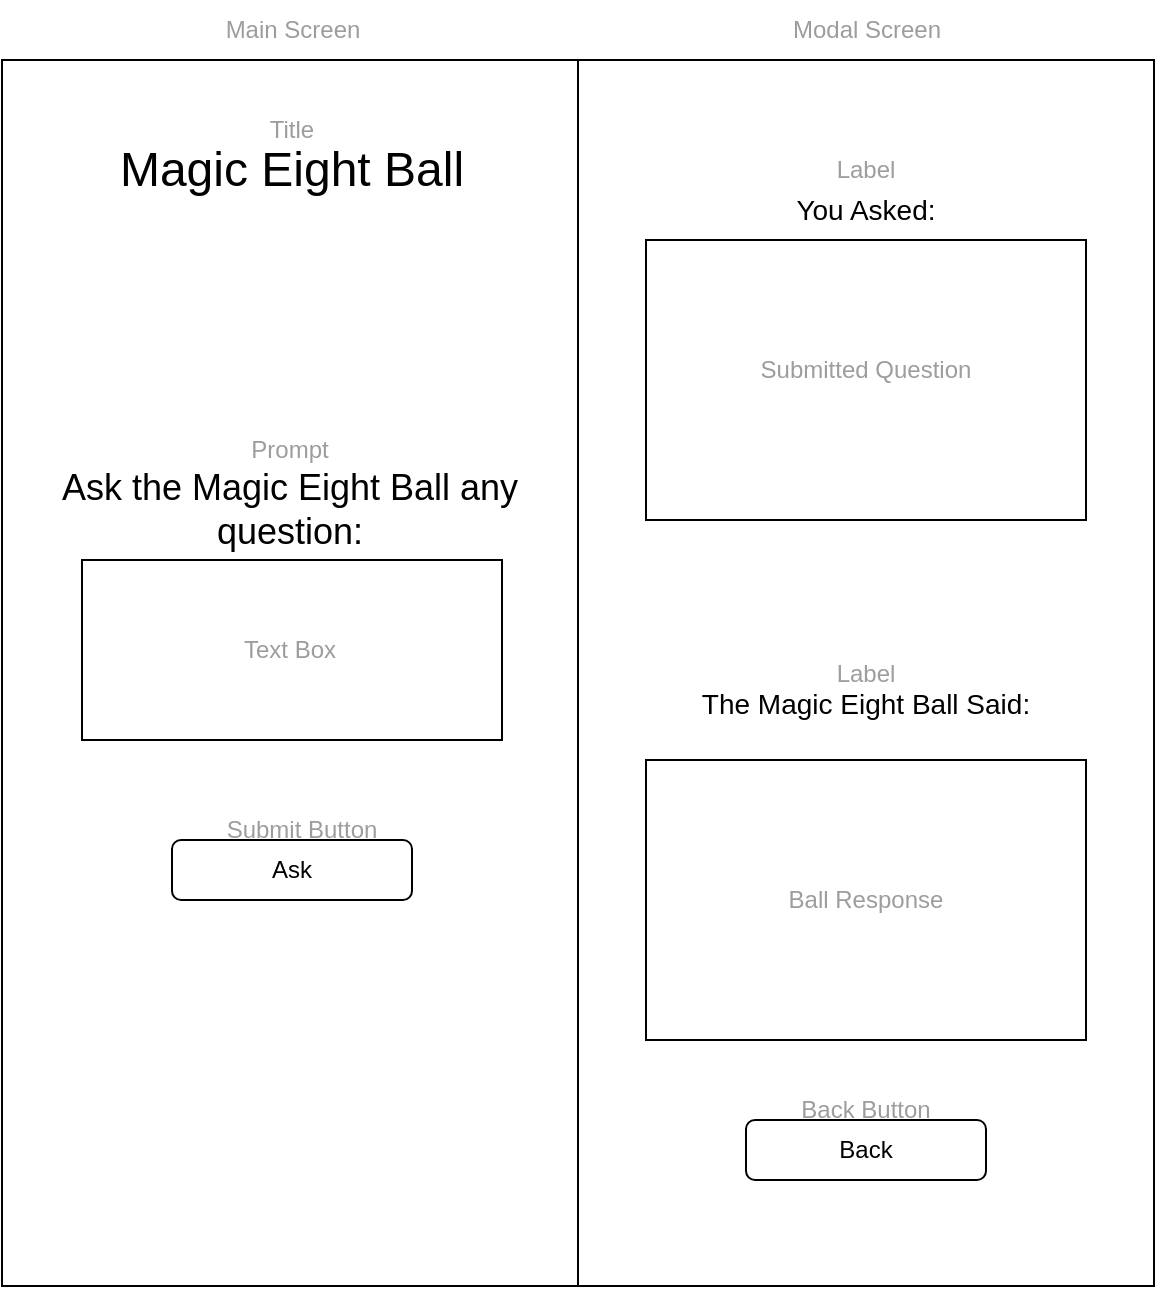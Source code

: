 <mxfile version="22.1.21" type="device">
  <diagram name="Page-1" id="j0yjVIQy04XI7YTC3z-k">
    <mxGraphModel dx="2074" dy="1765" grid="1" gridSize="10" guides="1" tooltips="1" connect="1" arrows="1" fold="1" page="1" pageScale="1" pageWidth="288" pageHeight="613" math="0" shadow="0">
      <root>
        <mxCell id="0" />
        <mxCell id="1" parent="0" />
        <mxCell id="ljbNDEaFLBN_aUnEY3M4-20" value="" style="rounded=0;whiteSpace=wrap;html=1;" vertex="1" parent="1">
          <mxGeometry x="288" width="288" height="613" as="geometry" />
        </mxCell>
        <mxCell id="ljbNDEaFLBN_aUnEY3M4-19" value="" style="rounded=0;whiteSpace=wrap;html=1;" vertex="1" parent="1">
          <mxGeometry width="288" height="613" as="geometry" />
        </mxCell>
        <mxCell id="JWv2VIk5yocteebeuqQv-1" value="" style="rounded=0;whiteSpace=wrap;html=1;" parent="1" vertex="1">
          <mxGeometry x="40" y="250" width="210" height="90" as="geometry" />
        </mxCell>
        <mxCell id="JWv2VIk5yocteebeuqQv-2" value="Ask" style="rounded=1;whiteSpace=wrap;html=1;" parent="1" vertex="1">
          <mxGeometry x="85" y="390" width="120" height="30" as="geometry" />
        </mxCell>
        <mxCell id="JWv2VIk5yocteebeuqQv-3" value="&lt;font style=&quot;font-size: 24px;&quot;&gt;Magic Eight Ball&lt;br&gt;&lt;/font&gt;" style="text;html=1;strokeColor=none;fillColor=none;align=center;verticalAlign=middle;whiteSpace=wrap;rounded=0;" parent="1" vertex="1">
          <mxGeometry x="30" y="20" width="230" height="70" as="geometry" />
        </mxCell>
        <mxCell id="JWv2VIk5yocteebeuqQv-4" value="&lt;div&gt;Title&lt;/div&gt;" style="text;html=1;strokeColor=none;fillColor=none;align=center;verticalAlign=middle;whiteSpace=wrap;rounded=0;fontColor=#9d9d9d;" parent="1" vertex="1">
          <mxGeometry x="115" y="20" width="60" height="30" as="geometry" />
        </mxCell>
        <mxCell id="JWv2VIk5yocteebeuqQv-5" value="Submit Button" style="text;html=1;strokeColor=none;fillColor=none;align=center;verticalAlign=middle;whiteSpace=wrap;rounded=0;fontColor=#9d9d9d;" parent="1" vertex="1">
          <mxGeometry x="95" y="370" width="110" height="30" as="geometry" />
        </mxCell>
        <mxCell id="ljbNDEaFLBN_aUnEY3M4-2" value="Main Screen" style="text;html=1;align=center;verticalAlign=middle;resizable=0;points=[];autosize=1;strokeColor=none;fillColor=none;fontColor=#9d9d9d;" vertex="1" parent="1">
          <mxGeometry x="100" y="-30" width="90" height="30" as="geometry" />
        </mxCell>
        <mxCell id="ljbNDEaFLBN_aUnEY3M4-3" value="&lt;div&gt;Modal Screen&lt;/div&gt;" style="text;html=1;align=center;verticalAlign=middle;resizable=0;points=[];autosize=1;strokeColor=none;fillColor=none;fontColor=#9d9d9d;" vertex="1" parent="1">
          <mxGeometry x="382" y="-30" width="100" height="30" as="geometry" />
        </mxCell>
        <mxCell id="ljbNDEaFLBN_aUnEY3M4-4" value="Prompt" style="text;html=1;strokeColor=none;fillColor=none;align=center;verticalAlign=middle;whiteSpace=wrap;rounded=0;fontColor=#9d9d9d;" vertex="1" parent="1">
          <mxGeometry x="114" y="180" width="60" height="30" as="geometry" />
        </mxCell>
        <mxCell id="ljbNDEaFLBN_aUnEY3M4-5" value="&lt;font style=&quot;font-size: 18px;&quot;&gt;Ask the Magic Eight Ball any question:&lt;/font&gt;" style="text;html=1;strokeColor=none;fillColor=none;align=center;verticalAlign=middle;whiteSpace=wrap;rounded=0;" vertex="1" parent="1">
          <mxGeometry x="9" y="190" width="270" height="70" as="geometry" />
        </mxCell>
        <mxCell id="ljbNDEaFLBN_aUnEY3M4-8" value="&lt;font style=&quot;font-size: 14px;&quot;&gt;You Asked:&lt;/font&gt;" style="text;html=1;strokeColor=none;fillColor=none;align=center;verticalAlign=middle;whiteSpace=wrap;rounded=0;" vertex="1" parent="1">
          <mxGeometry x="342" y="60" width="180" height="30" as="geometry" />
        </mxCell>
        <mxCell id="ljbNDEaFLBN_aUnEY3M4-9" value="" style="rounded=0;whiteSpace=wrap;html=1;" vertex="1" parent="1">
          <mxGeometry x="322" y="90" width="220" height="140" as="geometry" />
        </mxCell>
        <mxCell id="ljbNDEaFLBN_aUnEY3M4-10" value="&lt;div&gt;Submitted Question&lt;/div&gt;" style="text;html=1;strokeColor=none;fillColor=none;align=center;verticalAlign=middle;whiteSpace=wrap;rounded=0;fontColor=#9d9d9d;" vertex="1" parent="1">
          <mxGeometry x="337" y="130" width="190" height="50" as="geometry" />
        </mxCell>
        <mxCell id="ljbNDEaFLBN_aUnEY3M4-11" value="&lt;div&gt;Label&lt;/div&gt;" style="text;html=1;strokeColor=none;fillColor=none;align=center;verticalAlign=middle;whiteSpace=wrap;rounded=0;fontColor=#9d9d9d;" vertex="1" parent="1">
          <mxGeometry x="402" y="40" width="60" height="30" as="geometry" />
        </mxCell>
        <mxCell id="ljbNDEaFLBN_aUnEY3M4-12" value="&lt;font style=&quot;font-size: 14px;&quot;&gt;The Magic Eight Ball Said:&lt;/font&gt;" style="text;html=1;strokeColor=none;fillColor=none;align=center;verticalAlign=middle;whiteSpace=wrap;rounded=0;" vertex="1" parent="1">
          <mxGeometry x="342" y="307" width="180" height="30" as="geometry" />
        </mxCell>
        <mxCell id="ljbNDEaFLBN_aUnEY3M4-14" value="" style="rounded=0;whiteSpace=wrap;html=1;" vertex="1" parent="1">
          <mxGeometry x="322" y="350" width="220" height="140" as="geometry" />
        </mxCell>
        <mxCell id="ljbNDEaFLBN_aUnEY3M4-16" value="Ball Response" style="text;html=1;strokeColor=none;fillColor=none;align=center;verticalAlign=middle;whiteSpace=wrap;rounded=0;fontColor=#9d9d9d;" vertex="1" parent="1">
          <mxGeometry x="337" y="395" width="190" height="50" as="geometry" />
        </mxCell>
        <mxCell id="ljbNDEaFLBN_aUnEY3M4-17" value="Back" style="rounded=1;whiteSpace=wrap;html=1;" vertex="1" parent="1">
          <mxGeometry x="372" y="530" width="120" height="30" as="geometry" />
        </mxCell>
        <mxCell id="ljbNDEaFLBN_aUnEY3M4-18" value="Back Button" style="text;html=1;strokeColor=none;fillColor=none;align=center;verticalAlign=middle;whiteSpace=wrap;rounded=0;fontColor=#9d9d9d;" vertex="1" parent="1">
          <mxGeometry x="388" y="510" width="88" height="30" as="geometry" />
        </mxCell>
        <mxCell id="ljbNDEaFLBN_aUnEY3M4-21" value="Text Box" style="text;html=1;strokeColor=none;fillColor=none;align=center;verticalAlign=middle;whiteSpace=wrap;rounded=0;fontColor=#9d9d9d;" vertex="1" parent="1">
          <mxGeometry x="49" y="270" width="190" height="50" as="geometry" />
        </mxCell>
        <mxCell id="ljbNDEaFLBN_aUnEY3M4-22" value="&lt;div&gt;Label&lt;/div&gt;" style="text;html=1;strokeColor=none;fillColor=none;align=center;verticalAlign=middle;whiteSpace=wrap;rounded=0;fontColor=#9d9d9d;" vertex="1" parent="1">
          <mxGeometry x="402" y="292" width="60" height="30" as="geometry" />
        </mxCell>
      </root>
    </mxGraphModel>
  </diagram>
</mxfile>
